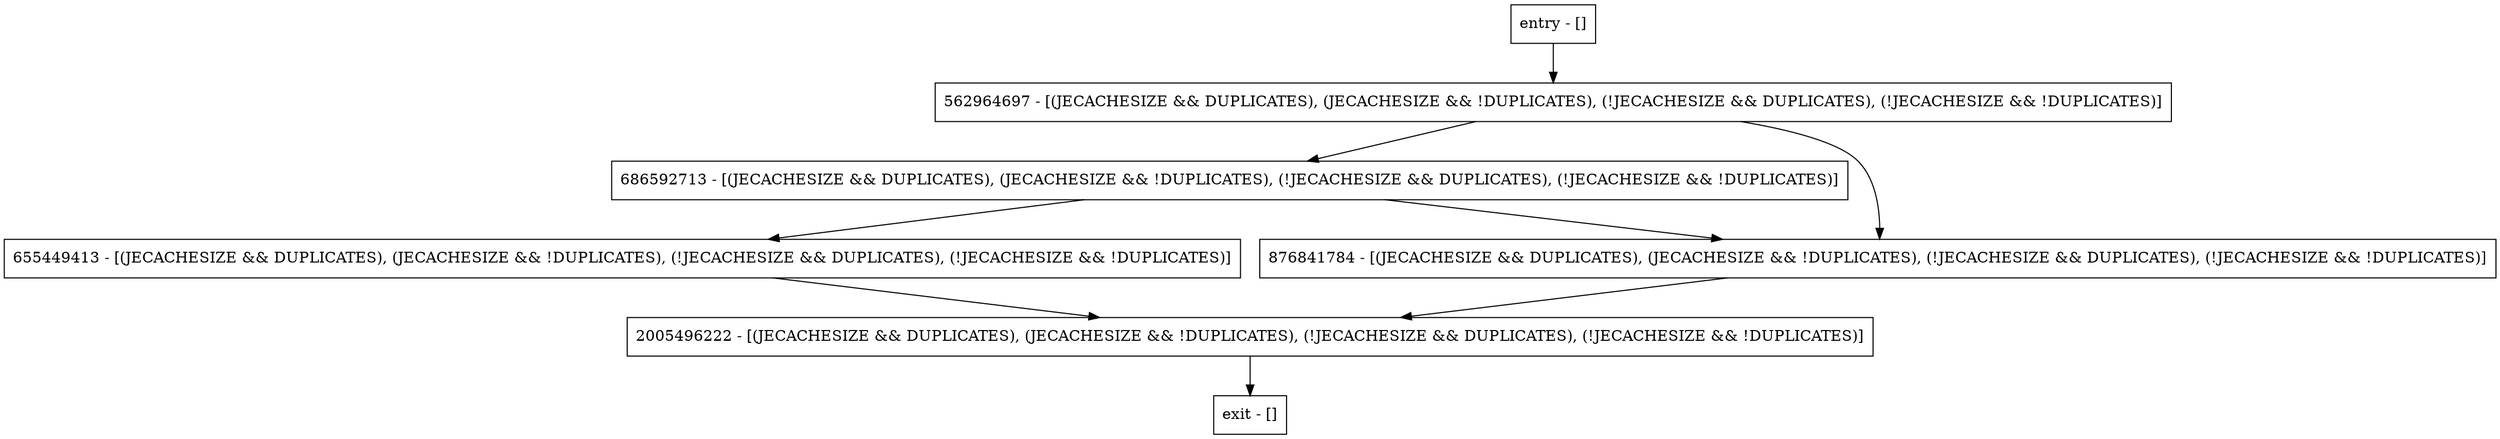 digraph mustGenerateVLSN {
node [shape=record];
entry [label="entry - []"];
exit [label="exit - []"];
686592713 [label="686592713 - [(JECACHESIZE && DUPLICATES), (JECACHESIZE && !DUPLICATES), (!JECACHESIZE && DUPLICATES), (!JECACHESIZE && !DUPLICATES)]"];
655449413 [label="655449413 - [(JECACHESIZE && DUPLICATES), (JECACHESIZE && !DUPLICATES), (!JECACHESIZE && DUPLICATES), (!JECACHESIZE && !DUPLICATES)]"];
562964697 [label="562964697 - [(JECACHESIZE && DUPLICATES), (JECACHESIZE && !DUPLICATES), (!JECACHESIZE && DUPLICATES), (!JECACHESIZE && !DUPLICATES)]"];
876841784 [label="876841784 - [(JECACHESIZE && DUPLICATES), (JECACHESIZE && !DUPLICATES), (!JECACHESIZE && DUPLICATES), (!JECACHESIZE && !DUPLICATES)]"];
2005496222 [label="2005496222 - [(JECACHESIZE && DUPLICATES), (JECACHESIZE && !DUPLICATES), (!JECACHESIZE && DUPLICATES), (!JECACHESIZE && !DUPLICATES)]"];
entry;
exit;
entry -> 562964697;
686592713 -> 655449413;
686592713 -> 876841784;
655449413 -> 2005496222;
562964697 -> 686592713;
562964697 -> 876841784;
876841784 -> 2005496222;
2005496222 -> exit;
}
